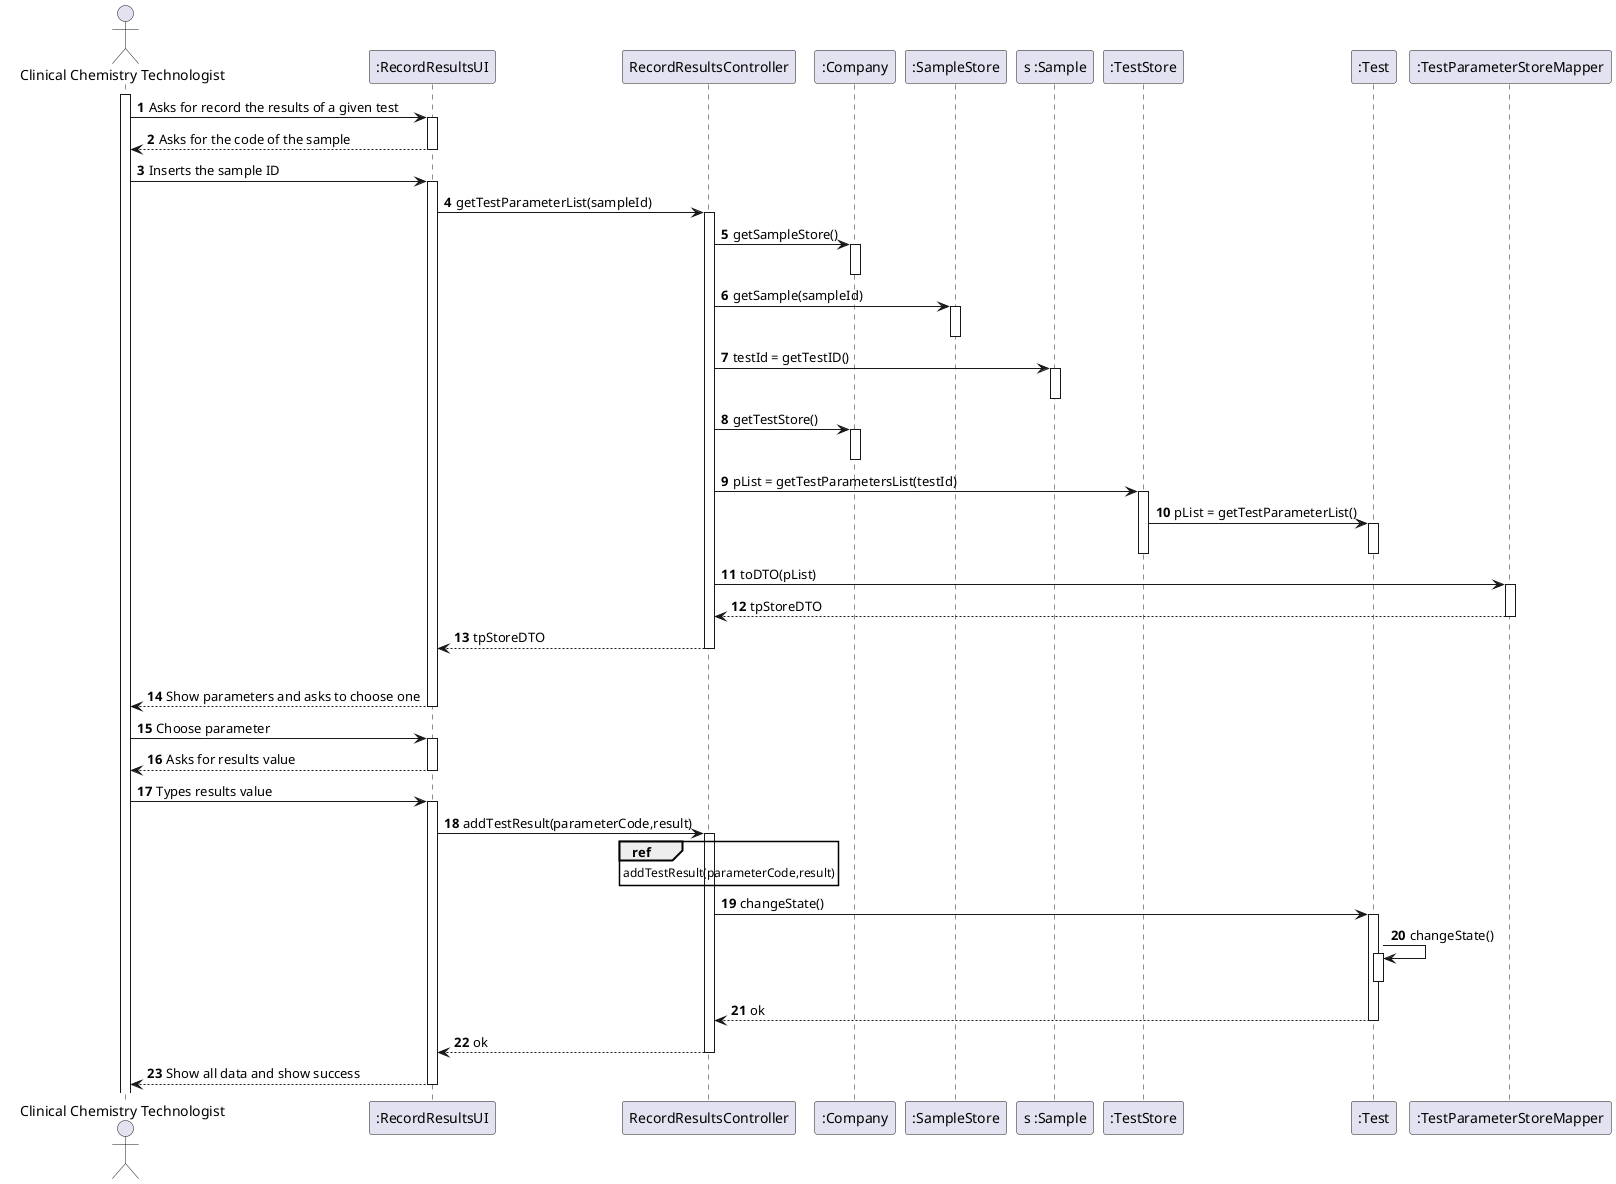 @startuml
autonumber
actor "Clinical Chemistry Technologist" as cct
participant ":RecordResultsUI" as UI
participant "RecordResultsController" as ctrl
participant ":Company" as Comp
participant ":SampleStore" as sStore
participant "s :Sample" as samp
participant ":TestStore" as tStore
participant ":Test" as Test
participant ":TestParameterStoreMapper" as tpStoreMapper

activate cct
cct -> UI: Asks for record the results of a given test
activate UI
UI --> cct: Asks for the code of the sample
deactivate UI
cct -> UI: Inserts the sample ID
activate UI
UI -> ctrl: getTestParameterList(sampleId)
      activate ctrl
      ctrl -> Comp: getSampleStore()
      activate Comp
      deactivate
      ctrl -> sStore: getSample(sampleId)
      activate sStore
      deactivate
      ctrl -> samp: testId = getTestID()
      activate samp
      deactivate
      ctrl -> Comp: getTestStore()
      activate Comp
      deactivate
      ctrl -> tStore: pList = getTestParametersList(testId)
      activate tStore
      tStore -> Test: pList = getTestParameterList()
      activate Test
      deactivate
      deactivate tStore

      ctrl -> tpStoreMapper: toDTO(pList)
      activate tpStoreMapper

      tpStoreMapper --> ctrl: tpStoreDTO
      deactivate tpStoreMapper
      return tpStoreDTO
      deactivate ctrl
      deactivate tStore
loop for all the parameters
    UI --> cct: Show parameters and asks to choose one
    deactivate UI
    cct -> UI: Choose parameter
    activate UI
    UI --> cct: Asks for results value
    deactivate UI
    cct -> UI: Types results value
    activate UI

    UI -> ctrl: addTestResult(parameterCode,result)
    activate ctrl
   ref over ctrl: addTestResult(parameterCode,result)
ctrl -> Test: changeState()
activate Test
Test -> Test: changeState()
activate Test
deactivate

Test --> ctrl: ok
deactivate
ctrl --> UI : ok
deactivate ctrl


UI --> cct: Show all data and show success
deactivate UI




@enduml